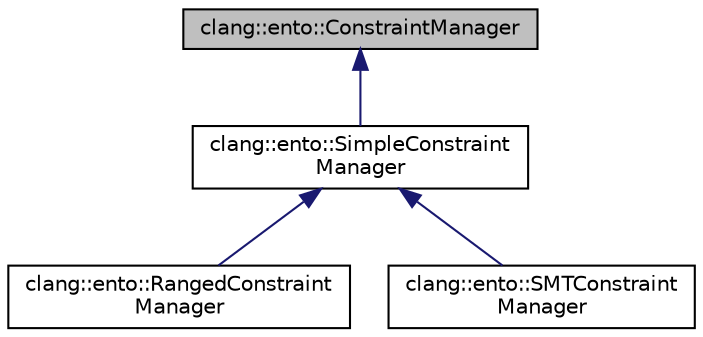 digraph "clang::ento::ConstraintManager"
{
 // LATEX_PDF_SIZE
  bgcolor="transparent";
  edge [fontname="Helvetica",fontsize="10",labelfontname="Helvetica",labelfontsize="10"];
  node [fontname="Helvetica",fontsize="10",shape=record];
  Node1 [label="clang::ento::ConstraintManager",height=0.2,width=0.4,color="black", fillcolor="grey75", style="filled", fontcolor="black",tooltip=" "];
  Node1 -> Node2 [dir="back",color="midnightblue",fontsize="10",style="solid",fontname="Helvetica"];
  Node2 [label="clang::ento::SimpleConstraint\lManager",height=0.2,width=0.4,color="black",URL="$classclang_1_1ento_1_1SimpleConstraintManager.html",tooltip=" "];
  Node2 -> Node3 [dir="back",color="midnightblue",fontsize="10",style="solid",fontname="Helvetica"];
  Node3 [label="clang::ento::RangedConstraint\lManager",height=0.2,width=0.4,color="black",URL="$classclang_1_1ento_1_1RangedConstraintManager.html",tooltip=" "];
  Node2 -> Node4 [dir="back",color="midnightblue",fontsize="10",style="solid",fontname="Helvetica"];
  Node4 [label="clang::ento::SMTConstraint\lManager",height=0.2,width=0.4,color="black",URL="$classclang_1_1ento_1_1SMTConstraintManager.html",tooltip=" "];
}
